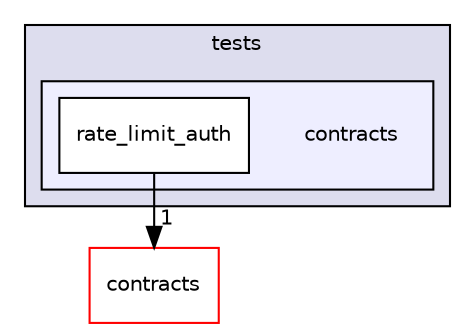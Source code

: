 digraph "tests/tests/contracts" {
  compound=true
  node [ fontsize="10", fontname="Helvetica"];
  edge [ labelfontsize="10", labelfontname="Helvetica"];
  subgraph clusterdir_657bc3dbb3ab2a0b56840d616fb9daa0 {
    graph [ bgcolor="#ddddee", pencolor="black", label="tests" fontname="Helvetica", fontsize="10", URL="dir_657bc3dbb3ab2a0b56840d616fb9daa0.html"]
  subgraph clusterdir_6f31b2120e9a1f54f012fd36c25d91e0 {
    graph [ bgcolor="#eeeeff", pencolor="black", label="" URL="dir_6f31b2120e9a1f54f012fd36c25d91e0.html"];
    dir_6f31b2120e9a1f54f012fd36c25d91e0 [shape=plaintext label="contracts"];
    dir_c54dcb6d7ba1f6553f6d2ec8f0c2bd81 [shape=box label="rate_limit_auth" color="black" fillcolor="white" style="filled" URL="dir_c54dcb6d7ba1f6553f6d2ec8f0c2bd81.html"];
  }
  }
  dir_ae9b15dd87e066e1908bbd90e8f38627 [shape=box label="contracts" fillcolor="white" style="filled" color="red" URL="dir_ae9b15dd87e066e1908bbd90e8f38627.html"];
  dir_c54dcb6d7ba1f6553f6d2ec8f0c2bd81->dir_ae9b15dd87e066e1908bbd90e8f38627 [headlabel="1", labeldistance=1.5 headhref="dir_001900_000000.html"];
}
